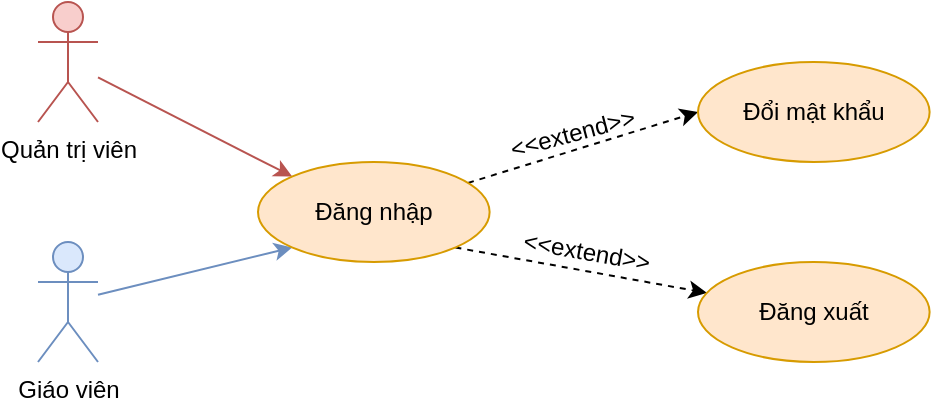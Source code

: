 <mxfile version="22.1.16" type="device">
  <diagram name="Page-1" id="WX9Fi93PVbbkLYspEQky">
    <mxGraphModel dx="1050" dy="621" grid="1" gridSize="10" guides="1" tooltips="1" connect="1" arrows="1" fold="1" page="1" pageScale="1" pageWidth="850" pageHeight="1100" math="0" shadow="0">
      <root>
        <mxCell id="0" />
        <mxCell id="1" parent="0" />
        <mxCell id="G3A8EbT_yrCunka67mrO-8" style="rounded=0;orthogonalLoop=1;jettySize=auto;html=1;entryX=0;entryY=0;entryDx=0;entryDy=0;fillColor=#f8cecc;strokeColor=#b85450;" edge="1" parent="1" source="G3A8EbT_yrCunka67mrO-2" target="G3A8EbT_yrCunka67mrO-4">
          <mxGeometry relative="1" as="geometry" />
        </mxCell>
        <mxCell id="G3A8EbT_yrCunka67mrO-2" value="Quản trị viên" style="shape=umlActor;verticalLabelPosition=bottom;verticalAlign=top;html=1;outlineConnect=0;fillColor=#f8cecc;strokeColor=#b85450;" vertex="1" parent="1">
          <mxGeometry x="160" y="370" width="30" height="60" as="geometry" />
        </mxCell>
        <mxCell id="G3A8EbT_yrCunka67mrO-9" style="rounded=0;orthogonalLoop=1;jettySize=auto;html=1;entryX=0;entryY=1;entryDx=0;entryDy=0;fillColor=#dae8fc;strokeColor=#6c8ebf;" edge="1" parent="1" source="G3A8EbT_yrCunka67mrO-3" target="G3A8EbT_yrCunka67mrO-4">
          <mxGeometry relative="1" as="geometry" />
        </mxCell>
        <mxCell id="G3A8EbT_yrCunka67mrO-3" value="Giáo viên" style="shape=umlActor;verticalLabelPosition=bottom;verticalAlign=top;html=1;outlineConnect=0;fillColor=#dae8fc;strokeColor=#6c8ebf;" vertex="1" parent="1">
          <mxGeometry x="160" y="490" width="30" height="60" as="geometry" />
        </mxCell>
        <mxCell id="G3A8EbT_yrCunka67mrO-6" style="rounded=0;orthogonalLoop=1;jettySize=auto;html=1;entryX=0;entryY=0.5;entryDx=0;entryDy=0;dashed=1;" edge="1" parent="1" source="G3A8EbT_yrCunka67mrO-4" target="G3A8EbT_yrCunka67mrO-5">
          <mxGeometry relative="1" as="geometry" />
        </mxCell>
        <mxCell id="G3A8EbT_yrCunka67mrO-12" style="rounded=0;orthogonalLoop=1;jettySize=auto;html=1;exitX=1;exitY=1;exitDx=0;exitDy=0;dashed=1;" edge="1" parent="1" source="G3A8EbT_yrCunka67mrO-4" target="G3A8EbT_yrCunka67mrO-10">
          <mxGeometry relative="1" as="geometry" />
        </mxCell>
        <mxCell id="G3A8EbT_yrCunka67mrO-4" value="Đăng nhập" style="ellipse;whiteSpace=wrap;html=1;fillColor=#ffe6cc;strokeColor=#d79b00;" vertex="1" parent="1">
          <mxGeometry x="270" y="450" width="115.81" height="50" as="geometry" />
        </mxCell>
        <mxCell id="G3A8EbT_yrCunka67mrO-5" value="Đổi mật khẩu" style="ellipse;whiteSpace=wrap;html=1;fillColor=#ffe6cc;strokeColor=#d79b00;" vertex="1" parent="1">
          <mxGeometry x="490" y="400" width="115.81" height="50" as="geometry" />
        </mxCell>
        <mxCell id="G3A8EbT_yrCunka67mrO-7" value="&amp;lt;&amp;lt;extend&amp;gt;&amp;gt;" style="text;html=1;align=center;verticalAlign=middle;resizable=0;points=[];autosize=1;strokeColor=none;fillColor=none;rotation=-15;" vertex="1" parent="1">
          <mxGeometry x="381.81" y="421" width="90" height="30" as="geometry" />
        </mxCell>
        <mxCell id="G3A8EbT_yrCunka67mrO-10" value="Đăng xuất" style="ellipse;whiteSpace=wrap;html=1;fillColor=#ffe6cc;strokeColor=#d79b00;" vertex="1" parent="1">
          <mxGeometry x="490" y="500" width="115.81" height="50" as="geometry" />
        </mxCell>
        <mxCell id="G3A8EbT_yrCunka67mrO-13" value="&amp;lt;&amp;lt;extend&amp;gt;&amp;gt;" style="text;html=1;align=center;verticalAlign=middle;resizable=0;points=[];autosize=1;strokeColor=none;fillColor=none;rotation=10;" vertex="1" parent="1">
          <mxGeometry x="388.81" y="480" width="90" height="30" as="geometry" />
        </mxCell>
      </root>
    </mxGraphModel>
  </diagram>
</mxfile>
